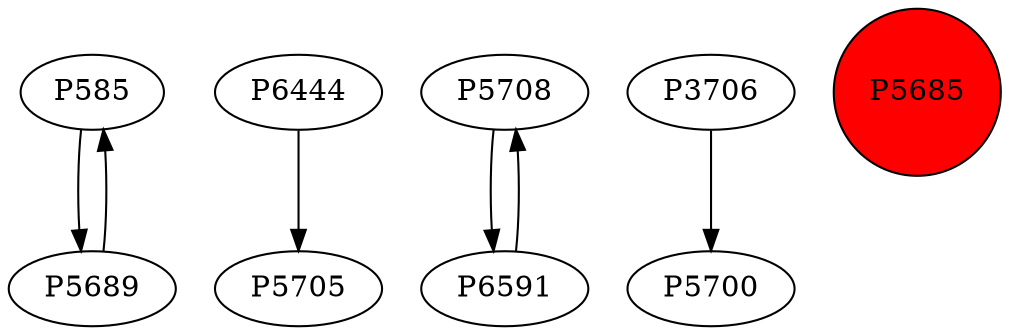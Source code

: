 digraph {
	P585 -> P5689
	P6444 -> P5705
	P5689 -> P585
	P5708 -> P6591
	P6591 -> P5708
	P3706 -> P5700
	P5685 [shape=circle]
	P5685 [style=filled]
	P5685 [fillcolor=red]
}